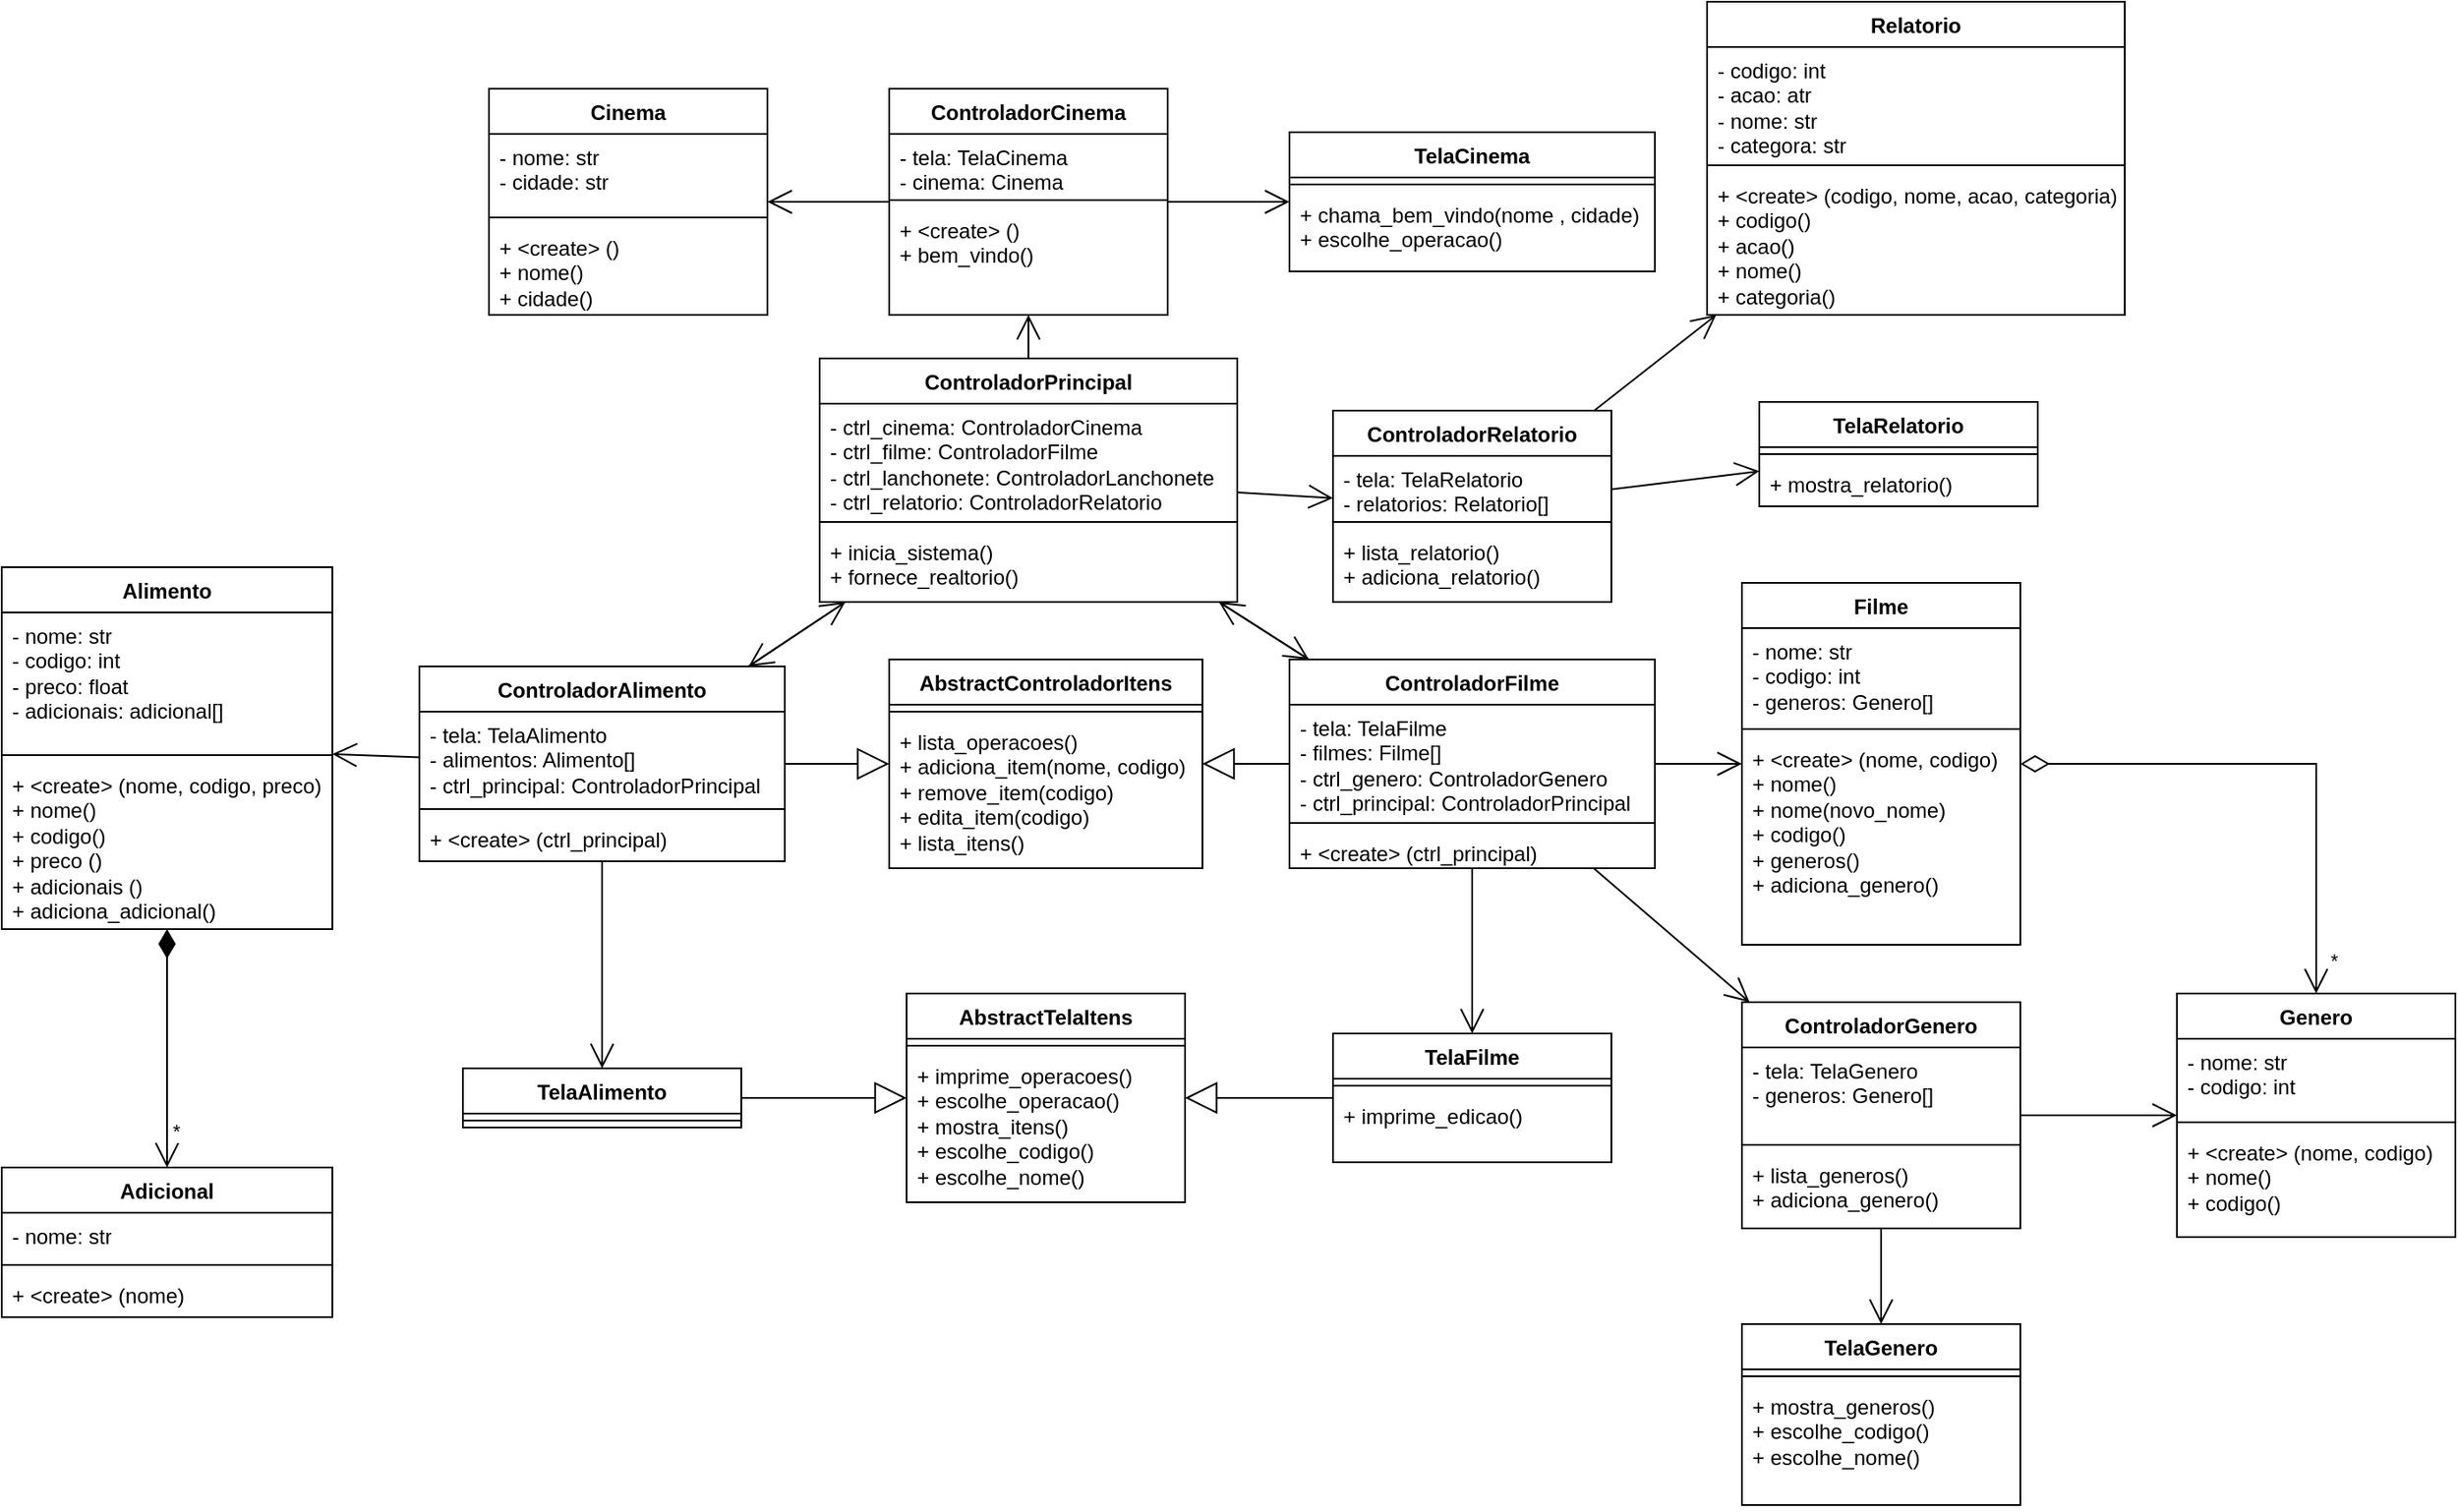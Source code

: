 <mxfile version="22.0.0" type="device">
  <diagram name="Página-1" id="1cu1nDOAknKQ9EofFCga">
    <mxGraphModel dx="2220" dy="758" grid="1" gridSize="10" guides="1" tooltips="1" connect="1" arrows="1" fold="1" page="1" pageScale="1" pageWidth="827" pageHeight="1169" math="0" shadow="0">
      <root>
        <mxCell id="0" />
        <mxCell id="1" parent="0" />
        <mxCell id="0vM7nS2TvoHmR3BYnDFP-1" value="Cinema" style="swimlane;fontStyle=1;align=center;verticalAlign=top;childLayout=stackLayout;horizontal=1;startSize=26;horizontalStack=0;resizeParent=1;resizeParentMax=0;resizeLast=0;collapsible=1;marginBottom=0;whiteSpace=wrap;html=1;" parent="1" vertex="1">
          <mxGeometry x="80" y="120" width="160" height="130" as="geometry" />
        </mxCell>
        <mxCell id="0vM7nS2TvoHmR3BYnDFP-2" value="- nome: str&lt;br&gt;- cidade: str" style="text;strokeColor=none;fillColor=none;align=left;verticalAlign=top;spacingLeft=4;spacingRight=4;overflow=hidden;rotatable=0;points=[[0,0.5],[1,0.5]];portConstraint=eastwest;whiteSpace=wrap;html=1;" parent="0vM7nS2TvoHmR3BYnDFP-1" vertex="1">
          <mxGeometry y="26" width="160" height="44" as="geometry" />
        </mxCell>
        <mxCell id="0vM7nS2TvoHmR3BYnDFP-3" value="" style="line;strokeWidth=1;fillColor=none;align=left;verticalAlign=middle;spacingTop=-1;spacingLeft=3;spacingRight=3;rotatable=0;labelPosition=right;points=[];portConstraint=eastwest;strokeColor=inherit;" parent="0vM7nS2TvoHmR3BYnDFP-1" vertex="1">
          <mxGeometry y="70" width="160" height="8" as="geometry" />
        </mxCell>
        <mxCell id="0vM7nS2TvoHmR3BYnDFP-4" value="+ &amp;lt;create&amp;gt; ()&lt;br&gt;+ nome()&lt;br&gt;+ cidade()" style="text;strokeColor=none;fillColor=none;align=left;verticalAlign=top;spacingLeft=4;spacingRight=4;overflow=hidden;rotatable=0;points=[[0,0.5],[1,0.5]];portConstraint=eastwest;whiteSpace=wrap;html=1;" parent="0vM7nS2TvoHmR3BYnDFP-1" vertex="1">
          <mxGeometry y="78" width="160" height="52" as="geometry" />
        </mxCell>
        <mxCell id="0vM7nS2TvoHmR3BYnDFP-5" value="TelaCinema" style="swimlane;fontStyle=1;align=center;verticalAlign=top;childLayout=stackLayout;horizontal=1;startSize=26;horizontalStack=0;resizeParent=1;resizeParentMax=0;resizeLast=0;collapsible=1;marginBottom=0;whiteSpace=wrap;html=1;" parent="1" vertex="1">
          <mxGeometry x="540" y="145" width="210" height="80" as="geometry" />
        </mxCell>
        <mxCell id="0vM7nS2TvoHmR3BYnDFP-7" value="" style="line;strokeWidth=1;fillColor=none;align=left;verticalAlign=middle;spacingTop=-1;spacingLeft=3;spacingRight=3;rotatable=0;labelPosition=right;points=[];portConstraint=eastwest;strokeColor=inherit;" parent="0vM7nS2TvoHmR3BYnDFP-5" vertex="1">
          <mxGeometry y="26" width="210" height="8" as="geometry" />
        </mxCell>
        <mxCell id="0vM7nS2TvoHmR3BYnDFP-8" value="+ chama_bem_vindo(nome , cidade)&lt;br&gt;+ escolhe_operacao()" style="text;strokeColor=none;fillColor=none;align=left;verticalAlign=top;spacingLeft=4;spacingRight=4;overflow=hidden;rotatable=0;points=[[0,0.5],[1,0.5]];portConstraint=eastwest;whiteSpace=wrap;html=1;" parent="0vM7nS2TvoHmR3BYnDFP-5" vertex="1">
          <mxGeometry y="34" width="210" height="46" as="geometry" />
        </mxCell>
        <mxCell id="0vM7nS2TvoHmR3BYnDFP-9" value="ControladorCinema" style="swimlane;fontStyle=1;align=center;verticalAlign=top;childLayout=stackLayout;horizontal=1;startSize=26;horizontalStack=0;resizeParent=1;resizeParentMax=0;resizeLast=0;collapsible=1;marginBottom=0;whiteSpace=wrap;html=1;" parent="1" vertex="1">
          <mxGeometry x="310" y="120" width="160" height="130" as="geometry" />
        </mxCell>
        <mxCell id="0vM7nS2TvoHmR3BYnDFP-10" value="- tela: TelaCinema&lt;br&gt;- cinema: Cinema" style="text;strokeColor=none;fillColor=none;align=left;verticalAlign=top;spacingLeft=4;spacingRight=4;overflow=hidden;rotatable=0;points=[[0,0.5],[1,0.5]];portConstraint=eastwest;whiteSpace=wrap;html=1;" parent="0vM7nS2TvoHmR3BYnDFP-9" vertex="1">
          <mxGeometry y="26" width="160" height="34" as="geometry" />
        </mxCell>
        <mxCell id="0vM7nS2TvoHmR3BYnDFP-11" value="" style="line;strokeWidth=1;fillColor=none;align=left;verticalAlign=middle;spacingTop=-1;spacingLeft=3;spacingRight=3;rotatable=0;labelPosition=right;points=[];portConstraint=eastwest;strokeColor=inherit;" parent="0vM7nS2TvoHmR3BYnDFP-9" vertex="1">
          <mxGeometry y="60" width="160" height="8" as="geometry" />
        </mxCell>
        <mxCell id="0vM7nS2TvoHmR3BYnDFP-12" value="+ &amp;lt;create&amp;gt; ()&lt;br&gt;+ bem_vindo()" style="text;strokeColor=none;fillColor=none;align=left;verticalAlign=top;spacingLeft=4;spacingRight=4;overflow=hidden;rotatable=0;points=[[0,0.5],[1,0.5]];portConstraint=eastwest;whiteSpace=wrap;html=1;" parent="0vM7nS2TvoHmR3BYnDFP-9" vertex="1">
          <mxGeometry y="68" width="160" height="62" as="geometry" />
        </mxCell>
        <mxCell id="0vM7nS2TvoHmR3BYnDFP-13" value="ControladorPrincipal" style="swimlane;fontStyle=1;align=center;verticalAlign=top;childLayout=stackLayout;horizontal=1;startSize=26;horizontalStack=0;resizeParent=1;resizeParentMax=0;resizeLast=0;collapsible=1;marginBottom=0;whiteSpace=wrap;html=1;" parent="1" vertex="1">
          <mxGeometry x="270" y="275" width="240" height="140" as="geometry" />
        </mxCell>
        <mxCell id="0vM7nS2TvoHmR3BYnDFP-14" value="- ctrl_cinema: ControladorCinema&lt;br&gt;- ctrl_filme: ControladorFilme&lt;br&gt;- ctrl_lanchonete: ControladorLanchonete&lt;br&gt;- ctrl_relatorio: ControladorRelatorio" style="text;strokeColor=none;fillColor=none;align=left;verticalAlign=top;spacingLeft=4;spacingRight=4;overflow=hidden;rotatable=0;points=[[0,0.5],[1,0.5]];portConstraint=eastwest;whiteSpace=wrap;html=1;" parent="0vM7nS2TvoHmR3BYnDFP-13" vertex="1">
          <mxGeometry y="26" width="240" height="64" as="geometry" />
        </mxCell>
        <mxCell id="0vM7nS2TvoHmR3BYnDFP-15" value="" style="line;strokeWidth=1;fillColor=none;align=left;verticalAlign=middle;spacingTop=-1;spacingLeft=3;spacingRight=3;rotatable=0;labelPosition=right;points=[];portConstraint=eastwest;strokeColor=inherit;" parent="0vM7nS2TvoHmR3BYnDFP-13" vertex="1">
          <mxGeometry y="90" width="240" height="8" as="geometry" />
        </mxCell>
        <mxCell id="0vM7nS2TvoHmR3BYnDFP-16" value="+ inicia_sistema()&lt;br&gt;+ fornece_realtorio()" style="text;strokeColor=none;fillColor=none;align=left;verticalAlign=top;spacingLeft=4;spacingRight=4;overflow=hidden;rotatable=0;points=[[0,0.5],[1,0.5]];portConstraint=eastwest;whiteSpace=wrap;html=1;" parent="0vM7nS2TvoHmR3BYnDFP-13" vertex="1">
          <mxGeometry y="98" width="240" height="42" as="geometry" />
        </mxCell>
        <mxCell id="0vM7nS2TvoHmR3BYnDFP-17" value="ControladorAlimento" style="swimlane;fontStyle=1;align=center;verticalAlign=top;childLayout=stackLayout;horizontal=1;startSize=26;horizontalStack=0;resizeParent=1;resizeParentMax=0;resizeLast=0;collapsible=1;marginBottom=0;whiteSpace=wrap;html=1;" parent="1" vertex="1">
          <mxGeometry x="40" y="452" width="210" height="112" as="geometry" />
        </mxCell>
        <mxCell id="0vM7nS2TvoHmR3BYnDFP-18" value="- tela: TelaAlimento&lt;br style=&quot;border-color: var(--border-color);&quot;&gt;- alimentos: Alimento[]&lt;br&gt;- ctrl_principal: ControladorPrincipal" style="text;strokeColor=none;fillColor=none;align=left;verticalAlign=top;spacingLeft=4;spacingRight=4;overflow=hidden;rotatable=0;points=[[0,0.5],[1,0.5]];portConstraint=eastwest;whiteSpace=wrap;html=1;" parent="0vM7nS2TvoHmR3BYnDFP-17" vertex="1">
          <mxGeometry y="26" width="210" height="52" as="geometry" />
        </mxCell>
        <mxCell id="0vM7nS2TvoHmR3BYnDFP-19" value="" style="line;strokeWidth=1;fillColor=none;align=left;verticalAlign=middle;spacingTop=-1;spacingLeft=3;spacingRight=3;rotatable=0;labelPosition=right;points=[];portConstraint=eastwest;strokeColor=inherit;" parent="0vM7nS2TvoHmR3BYnDFP-17" vertex="1">
          <mxGeometry y="78" width="210" height="8" as="geometry" />
        </mxCell>
        <mxCell id="0vM7nS2TvoHmR3BYnDFP-20" value="+ &amp;lt;create&amp;gt; (ctrl_principal)" style="text;strokeColor=none;fillColor=none;align=left;verticalAlign=top;spacingLeft=4;spacingRight=4;overflow=hidden;rotatable=0;points=[[0,0.5],[1,0.5]];portConstraint=eastwest;whiteSpace=wrap;html=1;" parent="0vM7nS2TvoHmR3BYnDFP-17" vertex="1">
          <mxGeometry y="86" width="210" height="26" as="geometry" />
        </mxCell>
        <mxCell id="0vM7nS2TvoHmR3BYnDFP-29" value="Filme" style="swimlane;fontStyle=1;align=center;verticalAlign=top;childLayout=stackLayout;horizontal=1;startSize=26;horizontalStack=0;resizeParent=1;resizeParentMax=0;resizeLast=0;collapsible=1;marginBottom=0;whiteSpace=wrap;html=1;" parent="1" vertex="1">
          <mxGeometry x="800" y="404" width="160" height="208" as="geometry" />
        </mxCell>
        <mxCell id="0vM7nS2TvoHmR3BYnDFP-30" value="- nome: str&lt;br&gt;- codigo: int&lt;br&gt;- generos: Genero[]" style="text;strokeColor=none;fillColor=none;align=left;verticalAlign=top;spacingLeft=4;spacingRight=4;overflow=hidden;rotatable=0;points=[[0,0.5],[1,0.5]];portConstraint=eastwest;whiteSpace=wrap;html=1;" parent="0vM7nS2TvoHmR3BYnDFP-29" vertex="1">
          <mxGeometry y="26" width="160" height="54" as="geometry" />
        </mxCell>
        <mxCell id="0vM7nS2TvoHmR3BYnDFP-31" value="" style="line;strokeWidth=1;fillColor=none;align=left;verticalAlign=middle;spacingTop=-1;spacingLeft=3;spacingRight=3;rotatable=0;labelPosition=right;points=[];portConstraint=eastwest;strokeColor=inherit;" parent="0vM7nS2TvoHmR3BYnDFP-29" vertex="1">
          <mxGeometry y="80" width="160" height="8" as="geometry" />
        </mxCell>
        <mxCell id="0vM7nS2TvoHmR3BYnDFP-32" value="+ &amp;lt;create&amp;gt; (nome, codigo)&lt;br&gt;+ nome()&lt;br&gt;+ nome(novo_nome)&lt;br&gt;+ codigo()&lt;br&gt;+ generos()&lt;br&gt;+ adiciona_genero()" style="text;strokeColor=none;fillColor=none;align=left;verticalAlign=top;spacingLeft=4;spacingRight=4;overflow=hidden;rotatable=0;points=[[0,0.5],[1,0.5]];portConstraint=eastwest;whiteSpace=wrap;html=1;" parent="0vM7nS2TvoHmR3BYnDFP-29" vertex="1">
          <mxGeometry y="88" width="160" height="120" as="geometry" />
        </mxCell>
        <mxCell id="0vM7nS2TvoHmR3BYnDFP-33" value="TelaAlimento" style="swimlane;fontStyle=1;align=center;verticalAlign=top;childLayout=stackLayout;horizontal=1;startSize=26;horizontalStack=0;resizeParent=1;resizeParentMax=0;resizeLast=0;collapsible=1;marginBottom=0;whiteSpace=wrap;html=1;" parent="1" vertex="1">
          <mxGeometry x="65" y="683" width="160" height="34" as="geometry" />
        </mxCell>
        <mxCell id="0vM7nS2TvoHmR3BYnDFP-35" value="" style="line;strokeWidth=1;fillColor=none;align=left;verticalAlign=middle;spacingTop=-1;spacingLeft=3;spacingRight=3;rotatable=0;labelPosition=right;points=[];portConstraint=eastwest;strokeColor=inherit;" parent="0vM7nS2TvoHmR3BYnDFP-33" vertex="1">
          <mxGeometry y="26" width="160" height="8" as="geometry" />
        </mxCell>
        <mxCell id="0vM7nS2TvoHmR3BYnDFP-37" value="Alimento" style="swimlane;fontStyle=1;align=center;verticalAlign=top;childLayout=stackLayout;horizontal=1;startSize=26;horizontalStack=0;resizeParent=1;resizeParentMax=0;resizeLast=0;collapsible=1;marginBottom=0;whiteSpace=wrap;html=1;" parent="1" vertex="1">
          <mxGeometry x="-200" y="395" width="190" height="208" as="geometry" />
        </mxCell>
        <mxCell id="0vM7nS2TvoHmR3BYnDFP-38" value="- nome: str&lt;br&gt;- codigo: int&lt;br&gt;- preco: float&lt;br&gt;- adicionais: adicional[]" style="text;strokeColor=none;fillColor=none;align=left;verticalAlign=top;spacingLeft=4;spacingRight=4;overflow=hidden;rotatable=0;points=[[0,0.5],[1,0.5]];portConstraint=eastwest;whiteSpace=wrap;html=1;" parent="0vM7nS2TvoHmR3BYnDFP-37" vertex="1">
          <mxGeometry y="26" width="190" height="78" as="geometry" />
        </mxCell>
        <mxCell id="0vM7nS2TvoHmR3BYnDFP-39" value="" style="line;strokeWidth=1;fillColor=none;align=left;verticalAlign=middle;spacingTop=-1;spacingLeft=3;spacingRight=3;rotatable=0;labelPosition=right;points=[];portConstraint=eastwest;strokeColor=inherit;" parent="0vM7nS2TvoHmR3BYnDFP-37" vertex="1">
          <mxGeometry y="104" width="190" height="8" as="geometry" />
        </mxCell>
        <mxCell id="0vM7nS2TvoHmR3BYnDFP-40" value="+ &amp;lt;create&amp;gt; (nome, codigo, preco)&lt;br&gt;+ nome()&lt;br&gt;+ codigo()&lt;br&gt;+ preco ()&lt;br&gt;+ adicionais ()&lt;br&gt;+ adiciona_adicional()" style="text;strokeColor=none;fillColor=none;align=left;verticalAlign=top;spacingLeft=4;spacingRight=4;overflow=hidden;rotatable=0;points=[[0,0.5],[1,0.5]];portConstraint=eastwest;whiteSpace=wrap;html=1;" parent="0vM7nS2TvoHmR3BYnDFP-37" vertex="1">
          <mxGeometry y="112" width="190" height="96" as="geometry" />
        </mxCell>
        <mxCell id="0vM7nS2TvoHmR3BYnDFP-41" value="AbstractControladorItens" style="swimlane;fontStyle=1;align=center;verticalAlign=top;childLayout=stackLayout;horizontal=1;startSize=26;horizontalStack=0;resizeParent=1;resizeParentMax=0;resizeLast=0;collapsible=1;marginBottom=0;whiteSpace=wrap;html=1;" parent="1" vertex="1">
          <mxGeometry x="310" y="448" width="180" height="120" as="geometry" />
        </mxCell>
        <mxCell id="0vM7nS2TvoHmR3BYnDFP-43" value="" style="line;strokeWidth=1;fillColor=none;align=left;verticalAlign=middle;spacingTop=-1;spacingLeft=3;spacingRight=3;rotatable=0;labelPosition=right;points=[];portConstraint=eastwest;strokeColor=inherit;" parent="0vM7nS2TvoHmR3BYnDFP-41" vertex="1">
          <mxGeometry y="26" width="180" height="8" as="geometry" />
        </mxCell>
        <mxCell id="0vM7nS2TvoHmR3BYnDFP-44" value="+ lista_operacoes()&lt;br&gt;+ adiciona_item(nome, codigo)&lt;br&gt;+ remove_item(codigo)&lt;br&gt;+ edita_item(codigo)&lt;br&gt;+ lista_itens()" style="text;strokeColor=none;fillColor=none;align=left;verticalAlign=top;spacingLeft=4;spacingRight=4;overflow=hidden;rotatable=0;points=[[0,0.5],[1,0.5]];portConstraint=eastwest;whiteSpace=wrap;html=1;" parent="0vM7nS2TvoHmR3BYnDFP-41" vertex="1">
          <mxGeometry y="34" width="180" height="86" as="geometry" />
        </mxCell>
        <mxCell id="0vM7nS2TvoHmR3BYnDFP-45" value="ControladorFilme" style="swimlane;fontStyle=1;align=center;verticalAlign=top;childLayout=stackLayout;horizontal=1;startSize=26;horizontalStack=0;resizeParent=1;resizeParentMax=0;resizeLast=0;collapsible=1;marginBottom=0;whiteSpace=wrap;html=1;" parent="1" vertex="1">
          <mxGeometry x="540" y="448" width="210" height="120" as="geometry" />
        </mxCell>
        <mxCell id="0vM7nS2TvoHmR3BYnDFP-46" value="- tela: TelaFilme&lt;br style=&quot;border-color: var(--border-color);&quot;&gt;- filmes: Filme[]&lt;br&gt;- ctrl_genero: ControladorGenero&lt;br&gt;- ctrl_principal: ControladorPrincipal" style="text;strokeColor=none;fillColor=none;align=left;verticalAlign=top;spacingLeft=4;spacingRight=4;overflow=hidden;rotatable=0;points=[[0,0.5],[1,0.5]];portConstraint=eastwest;whiteSpace=wrap;html=1;" parent="0vM7nS2TvoHmR3BYnDFP-45" vertex="1">
          <mxGeometry y="26" width="210" height="64" as="geometry" />
        </mxCell>
        <mxCell id="0vM7nS2TvoHmR3BYnDFP-47" value="" style="line;strokeWidth=1;fillColor=none;align=left;verticalAlign=middle;spacingTop=-1;spacingLeft=3;spacingRight=3;rotatable=0;labelPosition=right;points=[];portConstraint=eastwest;strokeColor=inherit;" parent="0vM7nS2TvoHmR3BYnDFP-45" vertex="1">
          <mxGeometry y="90" width="210" height="8" as="geometry" />
        </mxCell>
        <mxCell id="0vM7nS2TvoHmR3BYnDFP-48" value="+ &amp;lt;create&amp;gt; (ctrl_principal)" style="text;strokeColor=none;fillColor=none;align=left;verticalAlign=top;spacingLeft=4;spacingRight=4;overflow=hidden;rotatable=0;points=[[0,0.5],[1,0.5]];portConstraint=eastwest;whiteSpace=wrap;html=1;" parent="0vM7nS2TvoHmR3BYnDFP-45" vertex="1">
          <mxGeometry y="98" width="210" height="22" as="geometry" />
        </mxCell>
        <mxCell id="0vM7nS2TvoHmR3BYnDFP-49" value="Adicional" style="swimlane;fontStyle=1;align=center;verticalAlign=top;childLayout=stackLayout;horizontal=1;startSize=26;horizontalStack=0;resizeParent=1;resizeParentMax=0;resizeLast=0;collapsible=1;marginBottom=0;whiteSpace=wrap;html=1;" parent="1" vertex="1">
          <mxGeometry x="-200" y="740" width="190" height="86" as="geometry" />
        </mxCell>
        <mxCell id="0vM7nS2TvoHmR3BYnDFP-50" value="- nome: str" style="text;strokeColor=none;fillColor=none;align=left;verticalAlign=top;spacingLeft=4;spacingRight=4;overflow=hidden;rotatable=0;points=[[0,0.5],[1,0.5]];portConstraint=eastwest;whiteSpace=wrap;html=1;" parent="0vM7nS2TvoHmR3BYnDFP-49" vertex="1">
          <mxGeometry y="26" width="190" height="26" as="geometry" />
        </mxCell>
        <mxCell id="0vM7nS2TvoHmR3BYnDFP-51" value="" style="line;strokeWidth=1;fillColor=none;align=left;verticalAlign=middle;spacingTop=-1;spacingLeft=3;spacingRight=3;rotatable=0;labelPosition=right;points=[];portConstraint=eastwest;strokeColor=inherit;" parent="0vM7nS2TvoHmR3BYnDFP-49" vertex="1">
          <mxGeometry y="52" width="190" height="8" as="geometry" />
        </mxCell>
        <mxCell id="0vM7nS2TvoHmR3BYnDFP-52" value="+ &amp;lt;create&amp;gt; (nome)&amp;nbsp;" style="text;strokeColor=none;fillColor=none;align=left;verticalAlign=top;spacingLeft=4;spacingRight=4;overflow=hidden;rotatable=0;points=[[0,0.5],[1,0.5]];portConstraint=eastwest;whiteSpace=wrap;html=1;" parent="0vM7nS2TvoHmR3BYnDFP-49" vertex="1">
          <mxGeometry y="60" width="190" height="26" as="geometry" />
        </mxCell>
        <mxCell id="0vM7nS2TvoHmR3BYnDFP-53" value="Genero" style="swimlane;fontStyle=1;align=center;verticalAlign=top;childLayout=stackLayout;horizontal=1;startSize=26;horizontalStack=0;resizeParent=1;resizeParentMax=0;resizeLast=0;collapsible=1;marginBottom=0;whiteSpace=wrap;html=1;" parent="1" vertex="1">
          <mxGeometry x="1050" y="640" width="160" height="140" as="geometry" />
        </mxCell>
        <mxCell id="0vM7nS2TvoHmR3BYnDFP-54" value="- nome: str&lt;br&gt;- codigo: int" style="text;strokeColor=none;fillColor=none;align=left;verticalAlign=top;spacingLeft=4;spacingRight=4;overflow=hidden;rotatable=0;points=[[0,0.5],[1,0.5]];portConstraint=eastwest;whiteSpace=wrap;html=1;" parent="0vM7nS2TvoHmR3BYnDFP-53" vertex="1">
          <mxGeometry y="26" width="160" height="44" as="geometry" />
        </mxCell>
        <mxCell id="0vM7nS2TvoHmR3BYnDFP-55" value="" style="line;strokeWidth=1;fillColor=none;align=left;verticalAlign=middle;spacingTop=-1;spacingLeft=3;spacingRight=3;rotatable=0;labelPosition=right;points=[];portConstraint=eastwest;strokeColor=inherit;" parent="0vM7nS2TvoHmR3BYnDFP-53" vertex="1">
          <mxGeometry y="70" width="160" height="8" as="geometry" />
        </mxCell>
        <mxCell id="0vM7nS2TvoHmR3BYnDFP-56" value="+ &amp;lt;create&amp;gt; (nome, codigo)&lt;br&gt;+ nome()&lt;br&gt;+ codigo()" style="text;strokeColor=none;fillColor=none;align=left;verticalAlign=top;spacingLeft=4;spacingRight=4;overflow=hidden;rotatable=0;points=[[0,0.5],[1,0.5]];portConstraint=eastwest;whiteSpace=wrap;html=1;" parent="0vM7nS2TvoHmR3BYnDFP-53" vertex="1">
          <mxGeometry y="78" width="160" height="62" as="geometry" />
        </mxCell>
        <mxCell id="0vM7nS2TvoHmR3BYnDFP-57" value="AbstractTelaItens" style="swimlane;fontStyle=1;align=center;verticalAlign=top;childLayout=stackLayout;horizontal=1;startSize=26;horizontalStack=0;resizeParent=1;resizeParentMax=0;resizeLast=0;collapsible=1;marginBottom=0;whiteSpace=wrap;html=1;" parent="1" vertex="1">
          <mxGeometry x="320" y="640" width="160" height="120" as="geometry" />
        </mxCell>
        <mxCell id="0vM7nS2TvoHmR3BYnDFP-59" value="" style="line;strokeWidth=1;fillColor=none;align=left;verticalAlign=middle;spacingTop=-1;spacingLeft=3;spacingRight=3;rotatable=0;labelPosition=right;points=[];portConstraint=eastwest;strokeColor=inherit;" parent="0vM7nS2TvoHmR3BYnDFP-57" vertex="1">
          <mxGeometry y="26" width="160" height="8" as="geometry" />
        </mxCell>
        <mxCell id="0vM7nS2TvoHmR3BYnDFP-60" value="+ imprime_operacoes()&lt;br&gt;+ escolhe_operacao()&lt;br&gt;+ mostra_itens()&lt;br&gt;+ escolhe_codigo()&lt;br&gt;+ escolhe_nome()" style="text;strokeColor=none;fillColor=none;align=left;verticalAlign=top;spacingLeft=4;spacingRight=4;overflow=hidden;rotatable=0;points=[[0,0.5],[1,0.5]];portConstraint=eastwest;whiteSpace=wrap;html=1;" parent="0vM7nS2TvoHmR3BYnDFP-57" vertex="1">
          <mxGeometry y="34" width="160" height="86" as="geometry" />
        </mxCell>
        <mxCell id="0vM7nS2TvoHmR3BYnDFP-61" value="ControladorGenero" style="swimlane;fontStyle=1;align=center;verticalAlign=top;childLayout=stackLayout;horizontal=1;startSize=26;horizontalStack=0;resizeParent=1;resizeParentMax=0;resizeLast=0;collapsible=1;marginBottom=0;whiteSpace=wrap;html=1;" parent="1" vertex="1">
          <mxGeometry x="800" y="645" width="160" height="130" as="geometry" />
        </mxCell>
        <mxCell id="0vM7nS2TvoHmR3BYnDFP-62" value="- tela: TelaGenero&lt;br&gt;- generos: Genero[]" style="text;strokeColor=none;fillColor=none;align=left;verticalAlign=top;spacingLeft=4;spacingRight=4;overflow=hidden;rotatable=0;points=[[0,0.5],[1,0.5]];portConstraint=eastwest;whiteSpace=wrap;html=1;" parent="0vM7nS2TvoHmR3BYnDFP-61" vertex="1">
          <mxGeometry y="26" width="160" height="52" as="geometry" />
        </mxCell>
        <mxCell id="0vM7nS2TvoHmR3BYnDFP-63" value="" style="line;strokeWidth=1;fillColor=none;align=left;verticalAlign=middle;spacingTop=-1;spacingLeft=3;spacingRight=3;rotatable=0;labelPosition=right;points=[];portConstraint=eastwest;strokeColor=inherit;" parent="0vM7nS2TvoHmR3BYnDFP-61" vertex="1">
          <mxGeometry y="78" width="160" height="8" as="geometry" />
        </mxCell>
        <mxCell id="0vM7nS2TvoHmR3BYnDFP-64" value="+ lista_generos()&lt;br&gt;+ adiciona_genero()" style="text;strokeColor=none;fillColor=none;align=left;verticalAlign=top;spacingLeft=4;spacingRight=4;overflow=hidden;rotatable=0;points=[[0,0.5],[1,0.5]];portConstraint=eastwest;whiteSpace=wrap;html=1;" parent="0vM7nS2TvoHmR3BYnDFP-61" vertex="1">
          <mxGeometry y="86" width="160" height="44" as="geometry" />
        </mxCell>
        <mxCell id="0vM7nS2TvoHmR3BYnDFP-65" value="TelaGenero" style="swimlane;fontStyle=1;align=center;verticalAlign=top;childLayout=stackLayout;horizontal=1;startSize=26;horizontalStack=0;resizeParent=1;resizeParentMax=0;resizeLast=0;collapsible=1;marginBottom=0;whiteSpace=wrap;html=1;" parent="1" vertex="1">
          <mxGeometry x="800" y="830" width="160" height="104" as="geometry" />
        </mxCell>
        <mxCell id="0vM7nS2TvoHmR3BYnDFP-67" value="" style="line;strokeWidth=1;fillColor=none;align=left;verticalAlign=middle;spacingTop=-1;spacingLeft=3;spacingRight=3;rotatable=0;labelPosition=right;points=[];portConstraint=eastwest;strokeColor=inherit;" parent="0vM7nS2TvoHmR3BYnDFP-65" vertex="1">
          <mxGeometry y="26" width="160" height="8" as="geometry" />
        </mxCell>
        <mxCell id="0vM7nS2TvoHmR3BYnDFP-68" value="+ mostra_generos()&lt;br&gt;+&amp;nbsp;escolhe_codigo()&lt;br style=&quot;border-color: var(--border-color);&quot;&gt;+ escolhe_nome()" style="text;strokeColor=none;fillColor=none;align=left;verticalAlign=top;spacingLeft=4;spacingRight=4;overflow=hidden;rotatable=0;points=[[0,0.5],[1,0.5]];portConstraint=eastwest;whiteSpace=wrap;html=1;" parent="0vM7nS2TvoHmR3BYnDFP-65" vertex="1">
          <mxGeometry y="34" width="160" height="70" as="geometry" />
        </mxCell>
        <mxCell id="0vM7nS2TvoHmR3BYnDFP-70" value="TelaFilme" style="swimlane;fontStyle=1;align=center;verticalAlign=top;childLayout=stackLayout;horizontal=1;startSize=26;horizontalStack=0;resizeParent=1;resizeParentMax=0;resizeLast=0;collapsible=1;marginBottom=0;whiteSpace=wrap;html=1;" parent="1" vertex="1">
          <mxGeometry x="565" y="663" width="160" height="74" as="geometry" />
        </mxCell>
        <mxCell id="0vM7nS2TvoHmR3BYnDFP-72" value="" style="line;strokeWidth=1;fillColor=none;align=left;verticalAlign=middle;spacingTop=-1;spacingLeft=3;spacingRight=3;rotatable=0;labelPosition=right;points=[];portConstraint=eastwest;strokeColor=inherit;" parent="0vM7nS2TvoHmR3BYnDFP-70" vertex="1">
          <mxGeometry y="26" width="160" height="8" as="geometry" />
        </mxCell>
        <mxCell id="0vM7nS2TvoHmR3BYnDFP-73" value="+ imprime_edicao()" style="text;strokeColor=none;fillColor=none;align=left;verticalAlign=top;spacingLeft=4;spacingRight=4;overflow=hidden;rotatable=0;points=[[0,0.5],[1,0.5]];portConstraint=eastwest;whiteSpace=wrap;html=1;" parent="0vM7nS2TvoHmR3BYnDFP-70" vertex="1">
          <mxGeometry y="34" width="160" height="40" as="geometry" />
        </mxCell>
        <mxCell id="0vM7nS2TvoHmR3BYnDFP-76" value="" style="endArrow=open;endFill=1;endSize=12;html=1;rounded=0;" parent="1" source="0vM7nS2TvoHmR3BYnDFP-13" target="0vM7nS2TvoHmR3BYnDFP-45" edge="1">
          <mxGeometry width="160" relative="1" as="geometry">
            <mxPoint x="280" y="380" as="sourcePoint" />
            <mxPoint x="440" y="380" as="targetPoint" />
          </mxGeometry>
        </mxCell>
        <mxCell id="0vM7nS2TvoHmR3BYnDFP-77" value="" style="endArrow=open;endFill=1;endSize=12;html=1;rounded=0;" parent="1" source="0vM7nS2TvoHmR3BYnDFP-13" target="0vM7nS2TvoHmR3BYnDFP-9" edge="1">
          <mxGeometry width="160" relative="1" as="geometry">
            <mxPoint x="280" y="380" as="sourcePoint" />
            <mxPoint x="440" y="380" as="targetPoint" />
          </mxGeometry>
        </mxCell>
        <mxCell id="0vM7nS2TvoHmR3BYnDFP-78" value="" style="endArrow=open;endFill=1;endSize=12;html=1;rounded=0;" parent="1" source="0vM7nS2TvoHmR3BYnDFP-9" target="0vM7nS2TvoHmR3BYnDFP-5" edge="1">
          <mxGeometry width="160" relative="1" as="geometry">
            <mxPoint x="295" y="380" as="sourcePoint" />
            <mxPoint x="455" y="380" as="targetPoint" />
          </mxGeometry>
        </mxCell>
        <mxCell id="0vM7nS2TvoHmR3BYnDFP-79" value="" style="endArrow=open;endFill=1;endSize=12;html=1;rounded=0;" parent="1" source="0vM7nS2TvoHmR3BYnDFP-9" target="0vM7nS2TvoHmR3BYnDFP-1" edge="1">
          <mxGeometry width="160" relative="1" as="geometry">
            <mxPoint x="295" y="380" as="sourcePoint" />
            <mxPoint x="455" y="380" as="targetPoint" />
          </mxGeometry>
        </mxCell>
        <mxCell id="0vM7nS2TvoHmR3BYnDFP-80" value="" style="endArrow=open;endFill=1;endSize=12;html=1;rounded=0;" parent="1" source="0vM7nS2TvoHmR3BYnDFP-13" target="0vM7nS2TvoHmR3BYnDFP-17" edge="1">
          <mxGeometry width="160" relative="1" as="geometry">
            <mxPoint x="390" y="430" as="sourcePoint" />
            <mxPoint x="550" y="430" as="targetPoint" />
          </mxGeometry>
        </mxCell>
        <mxCell id="0vM7nS2TvoHmR3BYnDFP-81" value="" style="endArrow=open;endFill=1;endSize=12;html=1;rounded=0;" parent="1" source="0vM7nS2TvoHmR3BYnDFP-45" target="0vM7nS2TvoHmR3BYnDFP-29" edge="1">
          <mxGeometry width="160" relative="1" as="geometry">
            <mxPoint x="560" y="570" as="sourcePoint" />
            <mxPoint x="720" y="570" as="targetPoint" />
          </mxGeometry>
        </mxCell>
        <mxCell id="0vM7nS2TvoHmR3BYnDFP-82" value="" style="endArrow=open;endFill=1;endSize=12;html=1;rounded=0;" parent="1" source="0vM7nS2TvoHmR3BYnDFP-45" target="0vM7nS2TvoHmR3BYnDFP-70" edge="1">
          <mxGeometry width="160" relative="1" as="geometry">
            <mxPoint x="560" y="570" as="sourcePoint" />
            <mxPoint x="720" y="570" as="targetPoint" />
          </mxGeometry>
        </mxCell>
        <mxCell id="0vM7nS2TvoHmR3BYnDFP-83" value="" style="endArrow=open;endFill=1;endSize=12;html=1;rounded=0;" parent="1" source="0vM7nS2TvoHmR3BYnDFP-45" target="0vM7nS2TvoHmR3BYnDFP-61" edge="1">
          <mxGeometry width="160" relative="1" as="geometry">
            <mxPoint x="560" y="570" as="sourcePoint" />
            <mxPoint x="720" y="570" as="targetPoint" />
          </mxGeometry>
        </mxCell>
        <mxCell id="0vM7nS2TvoHmR3BYnDFP-84" value="" style="endArrow=open;endFill=1;endSize=12;html=1;rounded=0;" parent="1" source="0vM7nS2TvoHmR3BYnDFP-61" target="0vM7nS2TvoHmR3BYnDFP-53" edge="1">
          <mxGeometry width="160" relative="1" as="geometry">
            <mxPoint x="760" y="690" as="sourcePoint" />
            <mxPoint x="920" y="690" as="targetPoint" />
          </mxGeometry>
        </mxCell>
        <mxCell id="0vM7nS2TvoHmR3BYnDFP-85" value="" style="endArrow=open;endFill=1;endSize=12;html=1;rounded=0;" parent="1" source="0vM7nS2TvoHmR3BYnDFP-61" target="0vM7nS2TvoHmR3BYnDFP-65" edge="1">
          <mxGeometry width="160" relative="1" as="geometry">
            <mxPoint x="760" y="690" as="sourcePoint" />
            <mxPoint x="920" y="690" as="targetPoint" />
          </mxGeometry>
        </mxCell>
        <mxCell id="0vM7nS2TvoHmR3BYnDFP-86" value="" style="endArrow=open;html=1;endSize=12;startArrow=diamondThin;startSize=14;startFill=0;edgeStyle=orthogonalEdgeStyle;align=left;verticalAlign=bottom;rounded=0;" parent="1" source="0vM7nS2TvoHmR3BYnDFP-29" target="0vM7nS2TvoHmR3BYnDFP-53" edge="1">
          <mxGeometry x="-1" y="3" relative="1" as="geometry">
            <mxPoint x="760" y="690" as="sourcePoint" />
            <mxPoint x="920" y="690" as="targetPoint" />
          </mxGeometry>
        </mxCell>
        <mxCell id="0vM7nS2TvoHmR3BYnDFP-92" value="*" style="edgeLabel;html=1;align=center;verticalAlign=middle;resizable=0;points=[];" parent="0vM7nS2TvoHmR3BYnDFP-86" vertex="1" connectable="0">
          <mxGeometry x="0.925" y="1" relative="1" as="geometry">
            <mxPoint x="9" y="-8" as="offset" />
          </mxGeometry>
        </mxCell>
        <mxCell id="0vM7nS2TvoHmR3BYnDFP-87" value="" style="endArrow=open;html=1;endSize=12;startArrow=diamondThin;startSize=14;startFill=1;edgeStyle=orthogonalEdgeStyle;align=left;verticalAlign=bottom;rounded=0;" parent="1" source="0vM7nS2TvoHmR3BYnDFP-37" target="0vM7nS2TvoHmR3BYnDFP-49" edge="1">
          <mxGeometry x="-1" y="3" relative="1" as="geometry">
            <mxPoint x="30" y="630" as="sourcePoint" />
            <mxPoint x="190" y="630" as="targetPoint" />
          </mxGeometry>
        </mxCell>
        <mxCell id="0vM7nS2TvoHmR3BYnDFP-91" value="*" style="edgeLabel;html=1;align=center;verticalAlign=middle;resizable=0;points=[];" parent="0vM7nS2TvoHmR3BYnDFP-87" vertex="1" connectable="0">
          <mxGeometry x="0.814" y="2" relative="1" as="geometry">
            <mxPoint x="3" y="-9" as="offset" />
          </mxGeometry>
        </mxCell>
        <mxCell id="0vM7nS2TvoHmR3BYnDFP-88" value="" style="endArrow=open;endFill=1;endSize=12;html=1;rounded=0;" parent="1" source="0vM7nS2TvoHmR3BYnDFP-17" target="0vM7nS2TvoHmR3BYnDFP-37" edge="1">
          <mxGeometry width="160" relative="1" as="geometry">
            <mxPoint x="-40" y="600" as="sourcePoint" />
            <mxPoint x="120" y="600" as="targetPoint" />
          </mxGeometry>
        </mxCell>
        <mxCell id="0vM7nS2TvoHmR3BYnDFP-89" value="" style="endArrow=open;endFill=1;endSize=12;html=1;rounded=0;" parent="1" source="0vM7nS2TvoHmR3BYnDFP-17" target="0vM7nS2TvoHmR3BYnDFP-33" edge="1">
          <mxGeometry width="160" relative="1" as="geometry">
            <mxPoint x="-40" y="600" as="sourcePoint" />
            <mxPoint x="120" y="600" as="targetPoint" />
          </mxGeometry>
        </mxCell>
        <mxCell id="0vM7nS2TvoHmR3BYnDFP-104" value="" style="endArrow=block;endSize=16;endFill=0;html=1;rounded=0;" parent="1" source="0vM7nS2TvoHmR3BYnDFP-45" target="0vM7nS2TvoHmR3BYnDFP-41" edge="1">
          <mxGeometry width="160" relative="1" as="geometry">
            <mxPoint x="340" y="630" as="sourcePoint" />
            <mxPoint x="500" y="630" as="targetPoint" />
          </mxGeometry>
        </mxCell>
        <mxCell id="0vM7nS2TvoHmR3BYnDFP-105" value="" style="endArrow=block;endSize=16;endFill=0;html=1;rounded=0;" parent="1" source="0vM7nS2TvoHmR3BYnDFP-17" target="0vM7nS2TvoHmR3BYnDFP-41" edge="1">
          <mxGeometry width="160" relative="1" as="geometry">
            <mxPoint x="340" y="630" as="sourcePoint" />
            <mxPoint x="500" y="630" as="targetPoint" />
          </mxGeometry>
        </mxCell>
        <mxCell id="0vM7nS2TvoHmR3BYnDFP-106" value="" style="endArrow=block;endSize=16;endFill=0;html=1;rounded=0;" parent="1" source="0vM7nS2TvoHmR3BYnDFP-70" target="0vM7nS2TvoHmR3BYnDFP-57" edge="1">
          <mxGeometry width="160" relative="1" as="geometry">
            <mxPoint x="340" y="630" as="sourcePoint" />
            <mxPoint x="500" y="630" as="targetPoint" />
          </mxGeometry>
        </mxCell>
        <mxCell id="0vM7nS2TvoHmR3BYnDFP-107" value="" style="endArrow=block;endSize=16;endFill=0;html=1;rounded=0;" parent="1" source="0vM7nS2TvoHmR3BYnDFP-33" target="0vM7nS2TvoHmR3BYnDFP-57" edge="1">
          <mxGeometry width="160" relative="1" as="geometry">
            <mxPoint x="340" y="630" as="sourcePoint" />
            <mxPoint x="500" y="630" as="targetPoint" />
          </mxGeometry>
        </mxCell>
        <mxCell id="-zZR3hwUNW0yP9_59fh9-1" value="ControladorRelatorio" style="swimlane;fontStyle=1;align=center;verticalAlign=top;childLayout=stackLayout;horizontal=1;startSize=26;horizontalStack=0;resizeParent=1;resizeParentMax=0;resizeLast=0;collapsible=1;marginBottom=0;whiteSpace=wrap;html=1;" vertex="1" parent="1">
          <mxGeometry x="565" y="305" width="160" height="110" as="geometry" />
        </mxCell>
        <mxCell id="-zZR3hwUNW0yP9_59fh9-2" value="- tela: TelaRelatorio&lt;br&gt;- relatorios: Relatorio[]" style="text;strokeColor=none;fillColor=none;align=left;verticalAlign=top;spacingLeft=4;spacingRight=4;overflow=hidden;rotatable=0;points=[[0,0.5],[1,0.5]];portConstraint=eastwest;whiteSpace=wrap;html=1;" vertex="1" parent="-zZR3hwUNW0yP9_59fh9-1">
          <mxGeometry y="26" width="160" height="34" as="geometry" />
        </mxCell>
        <mxCell id="-zZR3hwUNW0yP9_59fh9-3" value="" style="line;strokeWidth=1;fillColor=none;align=left;verticalAlign=middle;spacingTop=-1;spacingLeft=3;spacingRight=3;rotatable=0;labelPosition=right;points=[];portConstraint=eastwest;strokeColor=inherit;" vertex="1" parent="-zZR3hwUNW0yP9_59fh9-1">
          <mxGeometry y="60" width="160" height="8" as="geometry" />
        </mxCell>
        <mxCell id="-zZR3hwUNW0yP9_59fh9-4" value="+ lista_relatorio()&lt;br&gt;+ adiciona_relatorio()" style="text;strokeColor=none;fillColor=none;align=left;verticalAlign=top;spacingLeft=4;spacingRight=4;overflow=hidden;rotatable=0;points=[[0,0.5],[1,0.5]];portConstraint=eastwest;whiteSpace=wrap;html=1;" vertex="1" parent="-zZR3hwUNW0yP9_59fh9-1">
          <mxGeometry y="68" width="160" height="42" as="geometry" />
        </mxCell>
        <mxCell id="-zZR3hwUNW0yP9_59fh9-5" value="Relatorio" style="swimlane;fontStyle=1;align=center;verticalAlign=top;childLayout=stackLayout;horizontal=1;startSize=26;horizontalStack=0;resizeParent=1;resizeParentMax=0;resizeLast=0;collapsible=1;marginBottom=0;whiteSpace=wrap;html=1;" vertex="1" parent="1">
          <mxGeometry x="780" y="70" width="240" height="180" as="geometry" />
        </mxCell>
        <mxCell id="-zZR3hwUNW0yP9_59fh9-6" value="- codigo: int&lt;br&gt;- acao: atr&lt;br&gt;- nome: str&lt;br&gt;- categora: str" style="text;strokeColor=none;fillColor=none;align=left;verticalAlign=top;spacingLeft=4;spacingRight=4;overflow=hidden;rotatable=0;points=[[0,0.5],[1,0.5]];portConstraint=eastwest;whiteSpace=wrap;html=1;" vertex="1" parent="-zZR3hwUNW0yP9_59fh9-5">
          <mxGeometry y="26" width="240" height="64" as="geometry" />
        </mxCell>
        <mxCell id="-zZR3hwUNW0yP9_59fh9-7" value="" style="line;strokeWidth=1;fillColor=none;align=left;verticalAlign=middle;spacingTop=-1;spacingLeft=3;spacingRight=3;rotatable=0;labelPosition=right;points=[];portConstraint=eastwest;strokeColor=inherit;" vertex="1" parent="-zZR3hwUNW0yP9_59fh9-5">
          <mxGeometry y="90" width="240" height="8" as="geometry" />
        </mxCell>
        <mxCell id="-zZR3hwUNW0yP9_59fh9-8" value="+ &amp;lt;create&amp;gt; (codigo, nome, acao, categoria)&lt;br&gt;+ codigo()&lt;br&gt;+ acao()&lt;br&gt;+ nome()&lt;br&gt;+ categoria()" style="text;strokeColor=none;fillColor=none;align=left;verticalAlign=top;spacingLeft=4;spacingRight=4;overflow=hidden;rotatable=0;points=[[0,0.5],[1,0.5]];portConstraint=eastwest;whiteSpace=wrap;html=1;" vertex="1" parent="-zZR3hwUNW0yP9_59fh9-5">
          <mxGeometry y="98" width="240" height="82" as="geometry" />
        </mxCell>
        <mxCell id="-zZR3hwUNW0yP9_59fh9-9" value="TelaRelatorio" style="swimlane;fontStyle=1;align=center;verticalAlign=top;childLayout=stackLayout;horizontal=1;startSize=26;horizontalStack=0;resizeParent=1;resizeParentMax=0;resizeLast=0;collapsible=1;marginBottom=0;whiteSpace=wrap;html=1;" vertex="1" parent="1">
          <mxGeometry x="810" y="300" width="160" height="60" as="geometry" />
        </mxCell>
        <mxCell id="-zZR3hwUNW0yP9_59fh9-11" value="" style="line;strokeWidth=1;fillColor=none;align=left;verticalAlign=middle;spacingTop=-1;spacingLeft=3;spacingRight=3;rotatable=0;labelPosition=right;points=[];portConstraint=eastwest;strokeColor=inherit;" vertex="1" parent="-zZR3hwUNW0yP9_59fh9-9">
          <mxGeometry y="26" width="160" height="8" as="geometry" />
        </mxCell>
        <mxCell id="-zZR3hwUNW0yP9_59fh9-12" value="+ mostra_relatorio()" style="text;strokeColor=none;fillColor=none;align=left;verticalAlign=top;spacingLeft=4;spacingRight=4;overflow=hidden;rotatable=0;points=[[0,0.5],[1,0.5]];portConstraint=eastwest;whiteSpace=wrap;html=1;" vertex="1" parent="-zZR3hwUNW0yP9_59fh9-9">
          <mxGeometry y="34" width="160" height="26" as="geometry" />
        </mxCell>
        <mxCell id="-zZR3hwUNW0yP9_59fh9-13" value="" style="endArrow=open;endFill=1;endSize=12;html=1;rounded=0;" edge="1" parent="1" source="0vM7nS2TvoHmR3BYnDFP-13" target="-zZR3hwUNW0yP9_59fh9-1">
          <mxGeometry width="160" relative="1" as="geometry">
            <mxPoint x="520" y="490" as="sourcePoint" />
            <mxPoint x="680" y="490" as="targetPoint" />
          </mxGeometry>
        </mxCell>
        <mxCell id="-zZR3hwUNW0yP9_59fh9-14" value="" style="endArrow=open;endFill=1;endSize=12;html=1;rounded=0;" edge="1" parent="1" source="-zZR3hwUNW0yP9_59fh9-1" target="-zZR3hwUNW0yP9_59fh9-5">
          <mxGeometry width="160" relative="1" as="geometry">
            <mxPoint x="520" y="490" as="sourcePoint" />
            <mxPoint x="680" y="490" as="targetPoint" />
          </mxGeometry>
        </mxCell>
        <mxCell id="-zZR3hwUNW0yP9_59fh9-15" value="" style="endArrow=open;endFill=1;endSize=12;html=1;rounded=0;" edge="1" parent="1" source="-zZR3hwUNW0yP9_59fh9-1" target="-zZR3hwUNW0yP9_59fh9-9">
          <mxGeometry width="160" relative="1" as="geometry">
            <mxPoint x="520" y="490" as="sourcePoint" />
            <mxPoint x="680" y="490" as="targetPoint" />
          </mxGeometry>
        </mxCell>
        <mxCell id="-zZR3hwUNW0yP9_59fh9-20" value="" style="endArrow=open;endFill=1;endSize=12;html=1;rounded=0;" edge="1" parent="1" source="0vM7nS2TvoHmR3BYnDFP-45" target="0vM7nS2TvoHmR3BYnDFP-13">
          <mxGeometry width="160" relative="1" as="geometry">
            <mxPoint x="520" y="370" as="sourcePoint" />
            <mxPoint x="680" y="370" as="targetPoint" />
          </mxGeometry>
        </mxCell>
        <mxCell id="-zZR3hwUNW0yP9_59fh9-21" value="" style="endArrow=open;endFill=1;endSize=12;html=1;rounded=0;" edge="1" parent="1" source="0vM7nS2TvoHmR3BYnDFP-17" target="0vM7nS2TvoHmR3BYnDFP-13">
          <mxGeometry width="160" relative="1" as="geometry">
            <mxPoint x="520" y="370" as="sourcePoint" />
            <mxPoint x="680" y="370" as="targetPoint" />
          </mxGeometry>
        </mxCell>
      </root>
    </mxGraphModel>
  </diagram>
</mxfile>
